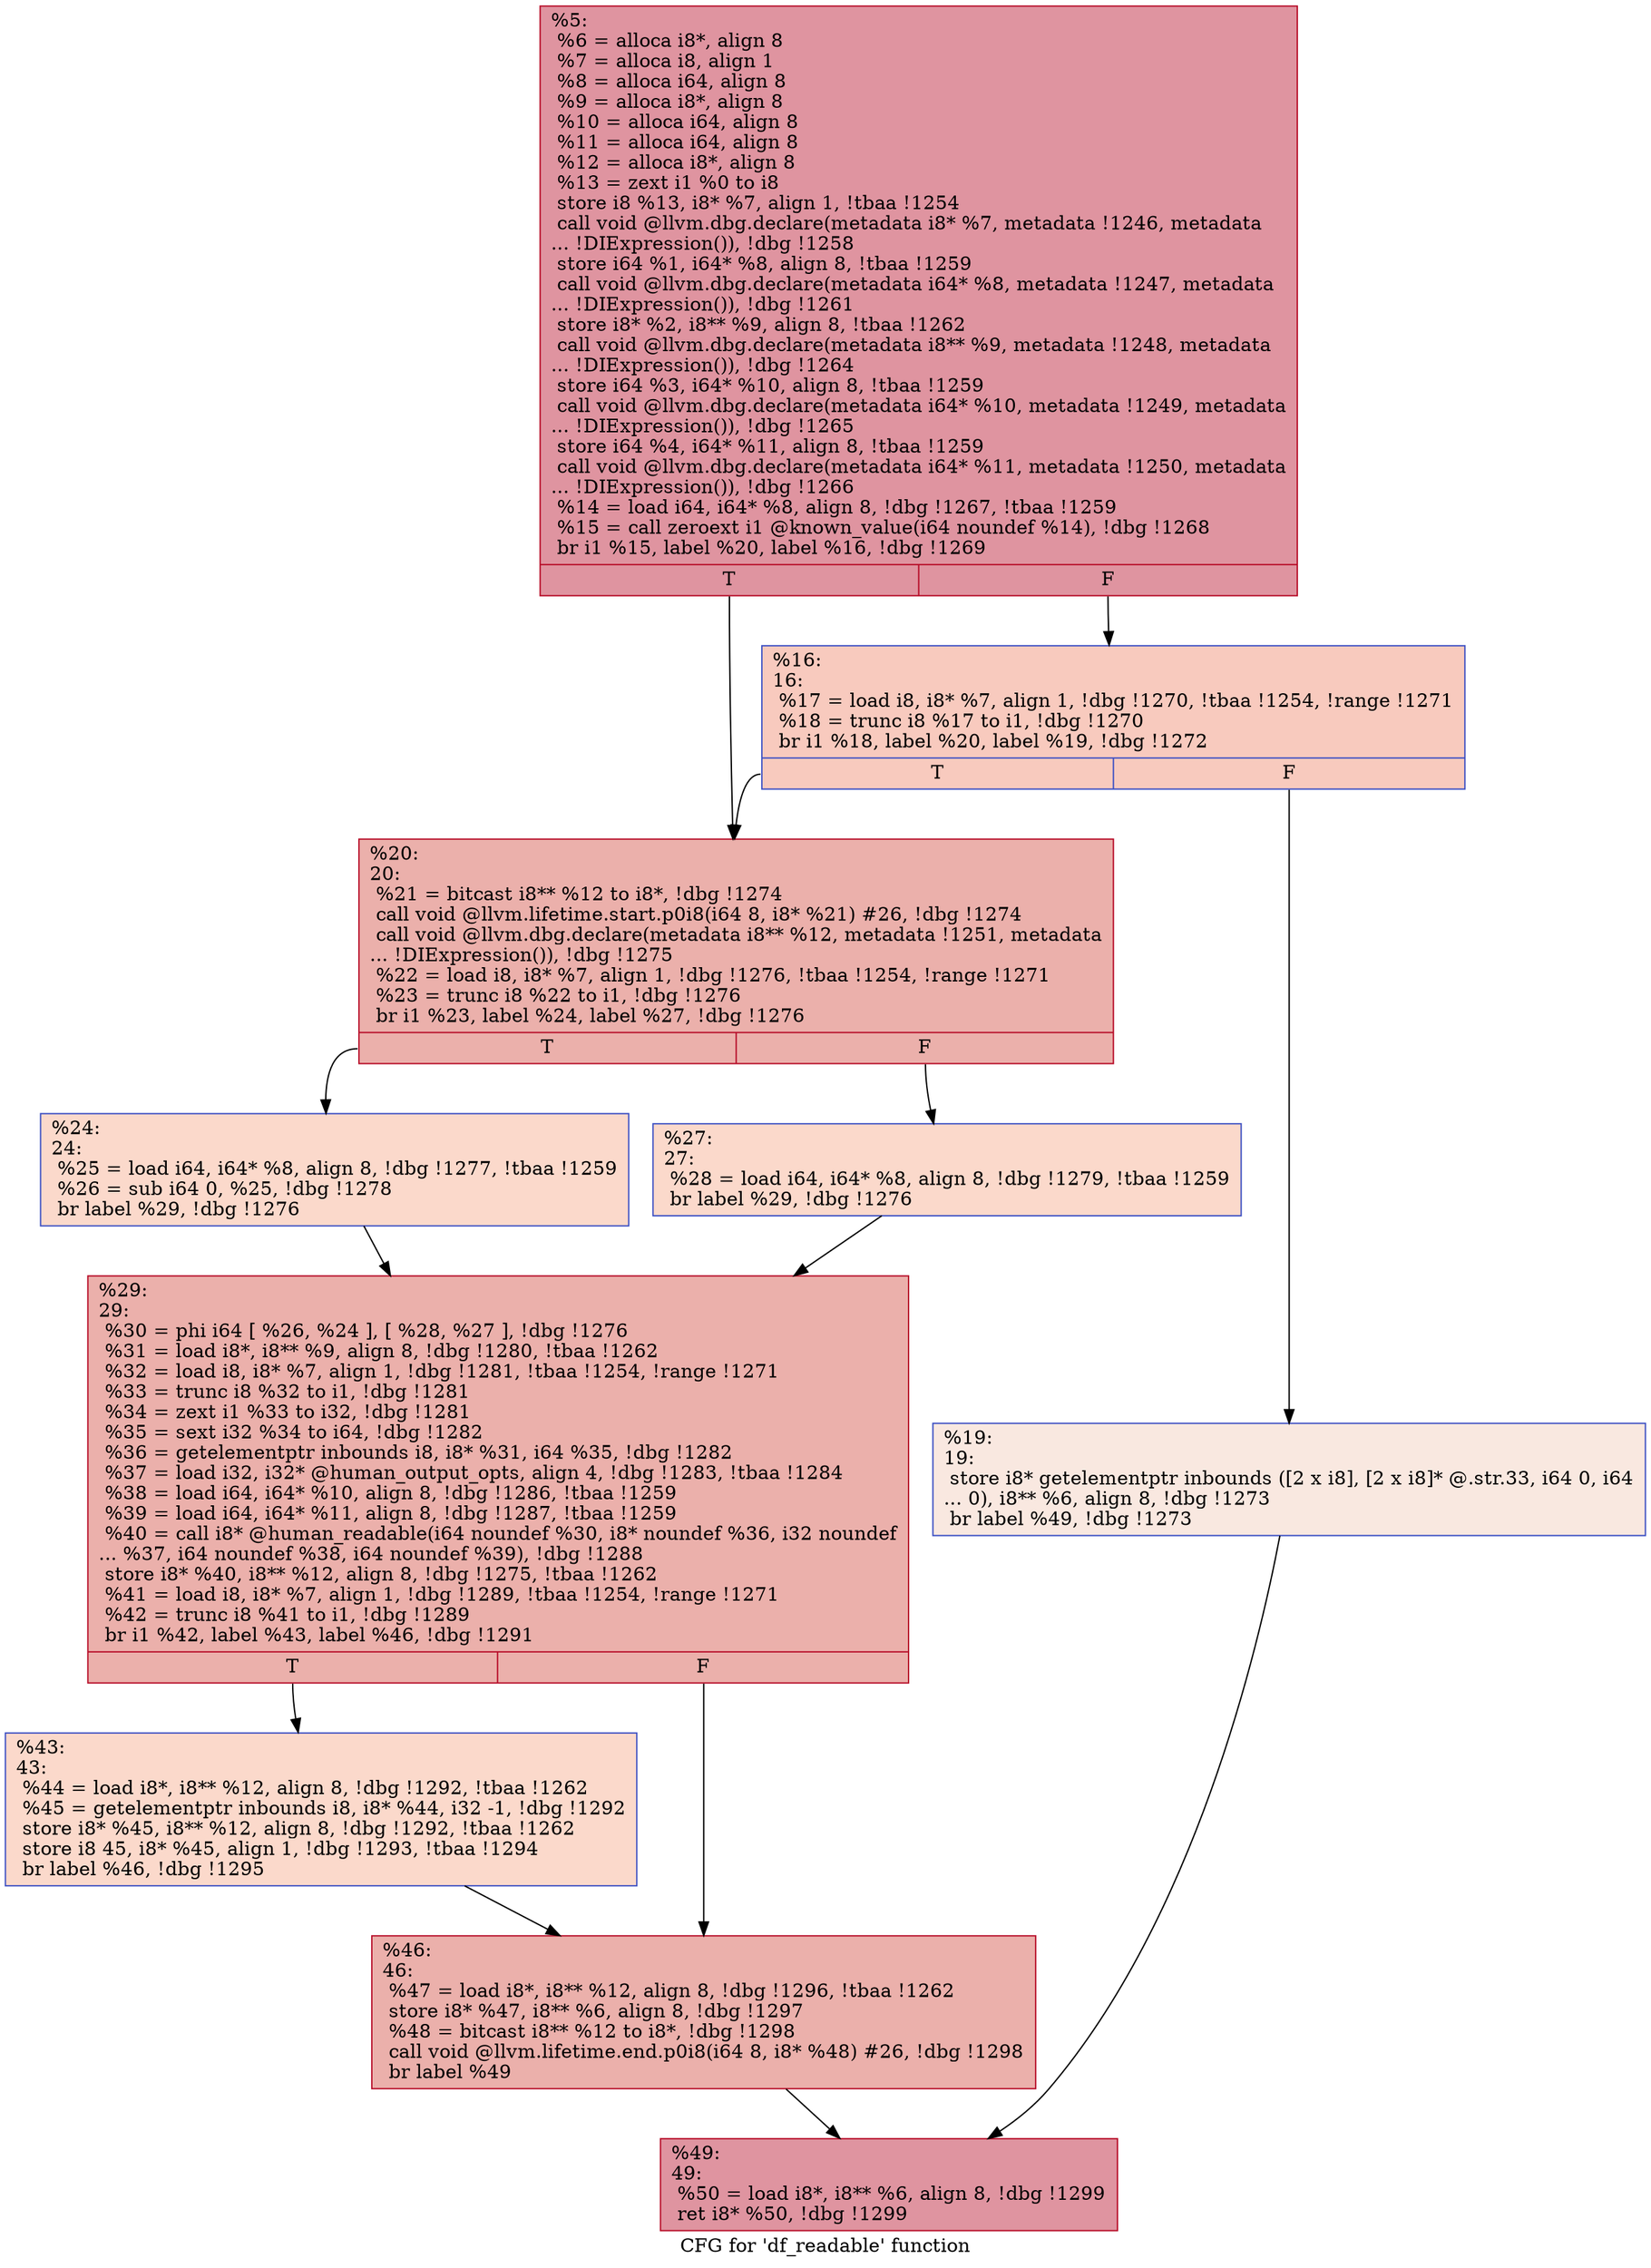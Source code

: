 digraph "CFG for 'df_readable' function" {
	label="CFG for 'df_readable' function";

	Node0x10f6740 [shape=record,color="#b70d28ff", style=filled, fillcolor="#b70d2870",label="{%5:\l  %6 = alloca i8*, align 8\l  %7 = alloca i8, align 1\l  %8 = alloca i64, align 8\l  %9 = alloca i8*, align 8\l  %10 = alloca i64, align 8\l  %11 = alloca i64, align 8\l  %12 = alloca i8*, align 8\l  %13 = zext i1 %0 to i8\l  store i8 %13, i8* %7, align 1, !tbaa !1254\l  call void @llvm.dbg.declare(metadata i8* %7, metadata !1246, metadata\l... !DIExpression()), !dbg !1258\l  store i64 %1, i64* %8, align 8, !tbaa !1259\l  call void @llvm.dbg.declare(metadata i64* %8, metadata !1247, metadata\l... !DIExpression()), !dbg !1261\l  store i8* %2, i8** %9, align 8, !tbaa !1262\l  call void @llvm.dbg.declare(metadata i8** %9, metadata !1248, metadata\l... !DIExpression()), !dbg !1264\l  store i64 %3, i64* %10, align 8, !tbaa !1259\l  call void @llvm.dbg.declare(metadata i64* %10, metadata !1249, metadata\l... !DIExpression()), !dbg !1265\l  store i64 %4, i64* %11, align 8, !tbaa !1259\l  call void @llvm.dbg.declare(metadata i64* %11, metadata !1250, metadata\l... !DIExpression()), !dbg !1266\l  %14 = load i64, i64* %8, align 8, !dbg !1267, !tbaa !1259\l  %15 = call zeroext i1 @known_value(i64 noundef %14), !dbg !1268\l  br i1 %15, label %20, label %16, !dbg !1269\l|{<s0>T|<s1>F}}"];
	Node0x10f6740:s0 -> Node0x10f6870;
	Node0x10f6740:s1 -> Node0x10f67d0;
	Node0x10f67d0 [shape=record,color="#3d50c3ff", style=filled, fillcolor="#ef886b70",label="{%16:\l16:                                               \l  %17 = load i8, i8* %7, align 1, !dbg !1270, !tbaa !1254, !range !1271\l  %18 = trunc i8 %17 to i1, !dbg !1270\l  br i1 %18, label %20, label %19, !dbg !1272\l|{<s0>T|<s1>F}}"];
	Node0x10f67d0:s0 -> Node0x10f6870;
	Node0x10f67d0:s1 -> Node0x10f6820;
	Node0x10f6820 [shape=record,color="#3d50c3ff", style=filled, fillcolor="#f1ccb870",label="{%19:\l19:                                               \l  store i8* getelementptr inbounds ([2 x i8], [2 x i8]* @.str.33, i64 0, i64\l... 0), i8** %6, align 8, !dbg !1273\l  br label %49, !dbg !1273\l}"];
	Node0x10f6820 -> Node0x10f6a50;
	Node0x10f6870 [shape=record,color="#b70d28ff", style=filled, fillcolor="#d24b4070",label="{%20:\l20:                                               \l  %21 = bitcast i8** %12 to i8*, !dbg !1274\l  call void @llvm.lifetime.start.p0i8(i64 8, i8* %21) #26, !dbg !1274\l  call void @llvm.dbg.declare(metadata i8** %12, metadata !1251, metadata\l... !DIExpression()), !dbg !1275\l  %22 = load i8, i8* %7, align 1, !dbg !1276, !tbaa !1254, !range !1271\l  %23 = trunc i8 %22 to i1, !dbg !1276\l  br i1 %23, label %24, label %27, !dbg !1276\l|{<s0>T|<s1>F}}"];
	Node0x10f6870:s0 -> Node0x10f68c0;
	Node0x10f6870:s1 -> Node0x10f6910;
	Node0x10f68c0 [shape=record,color="#3d50c3ff", style=filled, fillcolor="#f7a88970",label="{%24:\l24:                                               \l  %25 = load i64, i64* %8, align 8, !dbg !1277, !tbaa !1259\l  %26 = sub i64 0, %25, !dbg !1278\l  br label %29, !dbg !1276\l}"];
	Node0x10f68c0 -> Node0x10f6960;
	Node0x10f6910 [shape=record,color="#3d50c3ff", style=filled, fillcolor="#f7a88970",label="{%27:\l27:                                               \l  %28 = load i64, i64* %8, align 8, !dbg !1279, !tbaa !1259\l  br label %29, !dbg !1276\l}"];
	Node0x10f6910 -> Node0x10f6960;
	Node0x10f6960 [shape=record,color="#b70d28ff", style=filled, fillcolor="#d24b4070",label="{%29:\l29:                                               \l  %30 = phi i64 [ %26, %24 ], [ %28, %27 ], !dbg !1276\l  %31 = load i8*, i8** %9, align 8, !dbg !1280, !tbaa !1262\l  %32 = load i8, i8* %7, align 1, !dbg !1281, !tbaa !1254, !range !1271\l  %33 = trunc i8 %32 to i1, !dbg !1281\l  %34 = zext i1 %33 to i32, !dbg !1281\l  %35 = sext i32 %34 to i64, !dbg !1282\l  %36 = getelementptr inbounds i8, i8* %31, i64 %35, !dbg !1282\l  %37 = load i32, i32* @human_output_opts, align 4, !dbg !1283, !tbaa !1284\l  %38 = load i64, i64* %10, align 8, !dbg !1286, !tbaa !1259\l  %39 = load i64, i64* %11, align 8, !dbg !1287, !tbaa !1259\l  %40 = call i8* @human_readable(i64 noundef %30, i8* noundef %36, i32 noundef\l... %37, i64 noundef %38, i64 noundef %39), !dbg !1288\l  store i8* %40, i8** %12, align 8, !dbg !1275, !tbaa !1262\l  %41 = load i8, i8* %7, align 1, !dbg !1289, !tbaa !1254, !range !1271\l  %42 = trunc i8 %41 to i1, !dbg !1289\l  br i1 %42, label %43, label %46, !dbg !1291\l|{<s0>T|<s1>F}}"];
	Node0x10f6960:s0 -> Node0x10f69b0;
	Node0x10f6960:s1 -> Node0x10f6a00;
	Node0x10f69b0 [shape=record,color="#3d50c3ff", style=filled, fillcolor="#f7a88970",label="{%43:\l43:                                               \l  %44 = load i8*, i8** %12, align 8, !dbg !1292, !tbaa !1262\l  %45 = getelementptr inbounds i8, i8* %44, i32 -1, !dbg !1292\l  store i8* %45, i8** %12, align 8, !dbg !1292, !tbaa !1262\l  store i8 45, i8* %45, align 1, !dbg !1293, !tbaa !1294\l  br label %46, !dbg !1295\l}"];
	Node0x10f69b0 -> Node0x10f6a00;
	Node0x10f6a00 [shape=record,color="#b70d28ff", style=filled, fillcolor="#d24b4070",label="{%46:\l46:                                               \l  %47 = load i8*, i8** %12, align 8, !dbg !1296, !tbaa !1262\l  store i8* %47, i8** %6, align 8, !dbg !1297\l  %48 = bitcast i8** %12 to i8*, !dbg !1298\l  call void @llvm.lifetime.end.p0i8(i64 8, i8* %48) #26, !dbg !1298\l  br label %49\l}"];
	Node0x10f6a00 -> Node0x10f6a50;
	Node0x10f6a50 [shape=record,color="#b70d28ff", style=filled, fillcolor="#b70d2870",label="{%49:\l49:                                               \l  %50 = load i8*, i8** %6, align 8, !dbg !1299\l  ret i8* %50, !dbg !1299\l}"];
}
